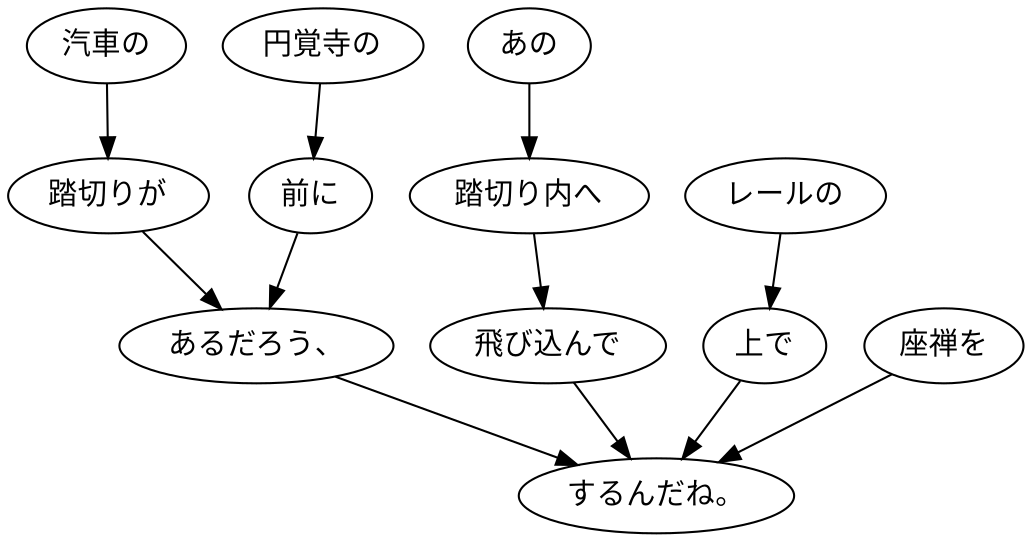 digraph graph6133 {
	node0 [label="円覚寺の"];
	node1 [label="前に"];
	node2 [label="汽車の"];
	node3 [label="踏切りが"];
	node4 [label="あるだろう、"];
	node5 [label="あの"];
	node6 [label="踏切り内へ"];
	node7 [label="飛び込んで"];
	node8 [label="レールの"];
	node9 [label="上で"];
	node10 [label="座禅を"];
	node11 [label="するんだね。"];
	node0 -> node1;
	node1 -> node4;
	node2 -> node3;
	node3 -> node4;
	node4 -> node11;
	node5 -> node6;
	node6 -> node7;
	node7 -> node11;
	node8 -> node9;
	node9 -> node11;
	node10 -> node11;
}
